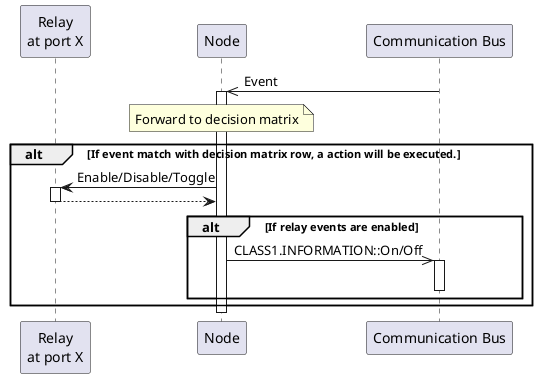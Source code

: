 @startuml relay_behavior

participant "Relay\nat port X" as relay
participant "Node" as node
participant "Communication Bus" as comBus

autoactivate on

comBus ->> node: Event

note over node: Forward to decision matrix

alt If event match with decision matrix row, a action will be executed.
    node -> relay: Enable/Disable/Toggle
    node <-- relay

    alt If relay events are enabled
        node ->> comBus: CLASS1.INFORMATION::On/Off
        deactivate comBus
    end
end

deactivate node

@enduml
